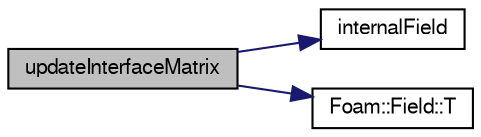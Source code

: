 digraph "updateInterfaceMatrix"
{
  bgcolor="transparent";
  edge [fontname="FreeSans",fontsize="10",labelfontname="FreeSans",labelfontsize="10"];
  node [fontname="FreeSans",fontsize="10",shape=record];
  rankdir="LR";
  Node179 [label="updateInterfaceMatrix",height=0.2,width=0.4,color="black", fillcolor="grey75", style="filled", fontcolor="black"];
  Node179 -> Node180 [color="midnightblue",fontsize="10",style="solid",fontname="FreeSans"];
  Node180 [label="internalField",height=0.2,width=0.4,color="black",URL="$a01253.html#a8ebe4b4fc9818c2626b9c98a7ef1a16a"];
  Node179 -> Node181 [color="midnightblue",fontsize="10",style="solid",fontname="FreeSans"];
  Node181 [label="Foam::Field::T",height=0.2,width=0.4,color="black",URL="$a26466.html#a37a96fe10c781a2f21c882b4d95a2deb",tooltip="Return the field transpose (only defined for second rank tensors) "];
}
